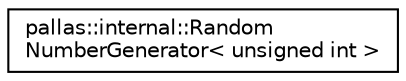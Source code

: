 digraph "Graphical Class Hierarchy"
{
  edge [fontname="Helvetica",fontsize="10",labelfontname="Helvetica",labelfontsize="10"];
  node [fontname="Helvetica",fontsize="10",shape=record];
  rankdir="LR";
  Node1 [label="pallas::internal::Random\lNumberGenerator\< unsigned int \>",height=0.2,width=0.4,color="black", fillcolor="white", style="filled",URL="$classpallas_1_1internal_1_1_random_number_generator.html"];
}
